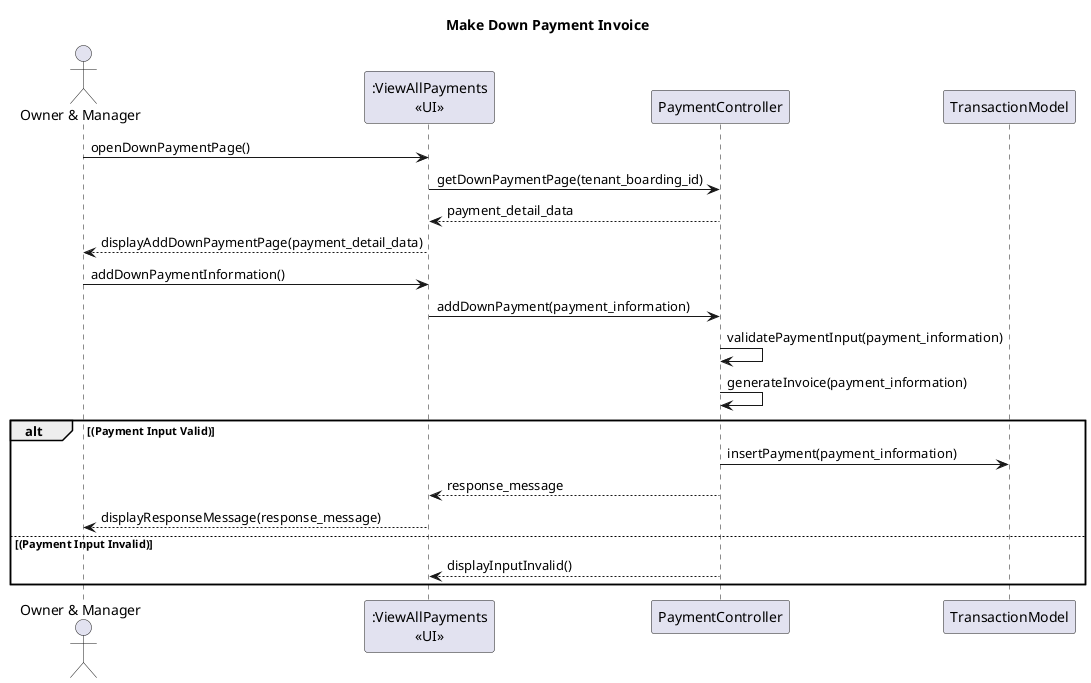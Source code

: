 @startuml
title Make Down Payment Invoice
actor "Owner & Manager" as act
participant ":ViewAllPayments\n<<UI>>" as view
participant PaymentController as ctrl
participant TransactionModel as tm

act -> view : openDownPaymentPage()
view -> ctrl : getDownPaymentPage(tenant_boarding_id)
view <-- ctrl : payment_detail_data
act <-- view : displayAddDownPaymentPage(payment_detail_data) 

act -> view : addDownPaymentInformation()
view -> ctrl : addDownPayment(payment_information)
ctrl -> ctrl : validatePaymentInput(payment_information)
ctrl -> ctrl : generateInvoice(payment_information)

alt (Payment Input Valid)
    ctrl -> tm : insertPayment(payment_information)
    view <-- ctrl : response_message
    act <-- view : displayResponseMessage(response_message) 

else (Payment Input Invalid)
    view <-- ctrl : displayInputInvalid()
end

@enduml
